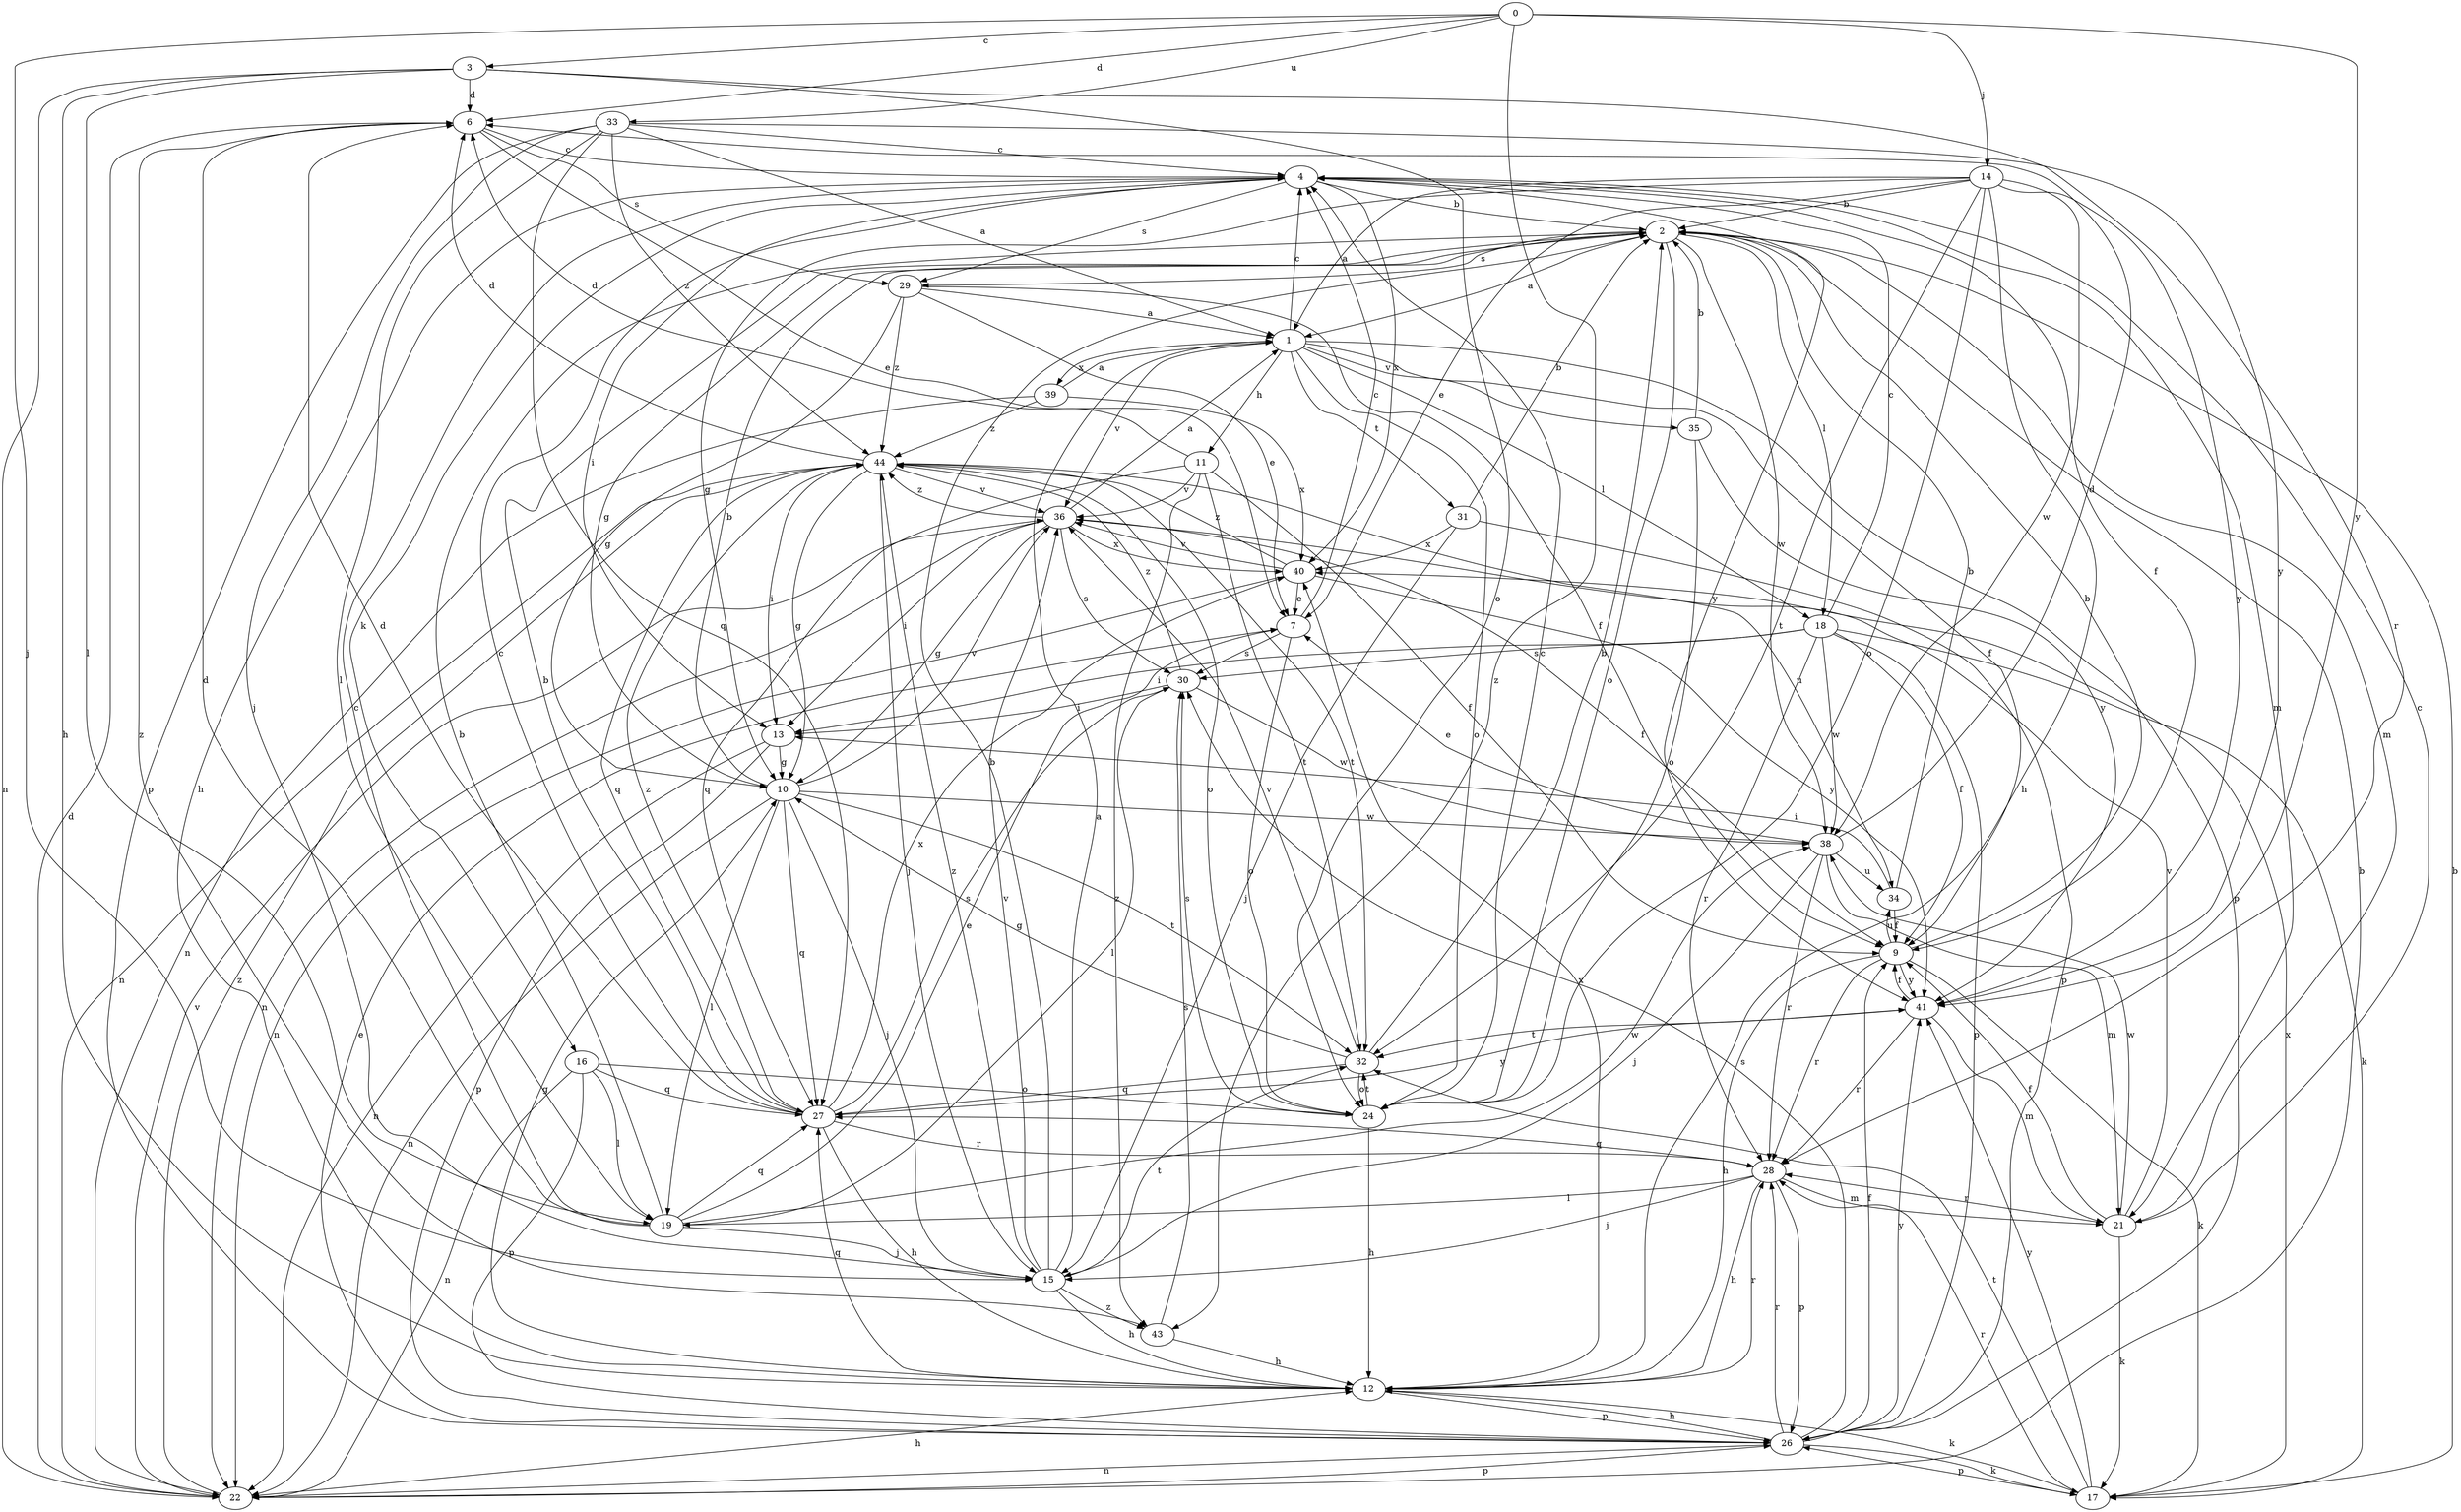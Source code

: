 strict digraph  {
0;
1;
2;
3;
4;
6;
7;
9;
10;
11;
12;
13;
14;
15;
16;
17;
18;
19;
21;
22;
24;
26;
27;
28;
29;
30;
31;
32;
33;
34;
35;
36;
38;
39;
40;
41;
43;
44;
0 -> 3  [label=c];
0 -> 6  [label=d];
0 -> 14  [label=j];
0 -> 15  [label=j];
0 -> 33  [label=u];
0 -> 41  [label=y];
0 -> 43  [label=z];
1 -> 4  [label=c];
1 -> 9  [label=f];
1 -> 11  [label=h];
1 -> 18  [label=l];
1 -> 24  [label=o];
1 -> 26  [label=p];
1 -> 31  [label=t];
1 -> 35  [label=v];
1 -> 36  [label=v];
1 -> 39  [label=x];
2 -> 1  [label=a];
2 -> 10  [label=g];
2 -> 18  [label=l];
2 -> 21  [label=m];
2 -> 24  [label=o];
2 -> 29  [label=s];
2 -> 38  [label=w];
3 -> 6  [label=d];
3 -> 12  [label=h];
3 -> 19  [label=l];
3 -> 22  [label=n];
3 -> 24  [label=o];
3 -> 28  [label=r];
4 -> 2  [label=b];
4 -> 9  [label=f];
4 -> 12  [label=h];
4 -> 13  [label=i];
4 -> 16  [label=k];
4 -> 21  [label=m];
4 -> 29  [label=s];
4 -> 40  [label=x];
4 -> 41  [label=y];
6 -> 4  [label=c];
6 -> 7  [label=e];
6 -> 29  [label=s];
6 -> 43  [label=z];
7 -> 4  [label=c];
7 -> 24  [label=o];
7 -> 30  [label=s];
9 -> 2  [label=b];
9 -> 12  [label=h];
9 -> 17  [label=k];
9 -> 28  [label=r];
9 -> 34  [label=u];
9 -> 41  [label=y];
10 -> 2  [label=b];
10 -> 15  [label=j];
10 -> 19  [label=l];
10 -> 22  [label=n];
10 -> 27  [label=q];
10 -> 32  [label=t];
10 -> 36  [label=v];
10 -> 38  [label=w];
11 -> 6  [label=d];
11 -> 9  [label=f];
11 -> 27  [label=q];
11 -> 32  [label=t];
11 -> 36  [label=v];
11 -> 43  [label=z];
12 -> 10  [label=g];
12 -> 17  [label=k];
12 -> 26  [label=p];
12 -> 27  [label=q];
12 -> 28  [label=r];
12 -> 40  [label=x];
13 -> 10  [label=g];
13 -> 22  [label=n];
13 -> 26  [label=p];
14 -> 1  [label=a];
14 -> 2  [label=b];
14 -> 7  [label=e];
14 -> 10  [label=g];
14 -> 12  [label=h];
14 -> 24  [label=o];
14 -> 32  [label=t];
14 -> 38  [label=w];
14 -> 41  [label=y];
15 -> 1  [label=a];
15 -> 2  [label=b];
15 -> 12  [label=h];
15 -> 32  [label=t];
15 -> 36  [label=v];
15 -> 43  [label=z];
15 -> 44  [label=z];
16 -> 19  [label=l];
16 -> 22  [label=n];
16 -> 24  [label=o];
16 -> 26  [label=p];
16 -> 27  [label=q];
17 -> 2  [label=b];
17 -> 26  [label=p];
17 -> 28  [label=r];
17 -> 32  [label=t];
17 -> 40  [label=x];
17 -> 41  [label=y];
18 -> 4  [label=c];
18 -> 9  [label=f];
18 -> 13  [label=i];
18 -> 17  [label=k];
18 -> 26  [label=p];
18 -> 28  [label=r];
18 -> 30  [label=s];
18 -> 38  [label=w];
19 -> 2  [label=b];
19 -> 4  [label=c];
19 -> 6  [label=d];
19 -> 7  [label=e];
19 -> 15  [label=j];
19 -> 27  [label=q];
19 -> 38  [label=w];
21 -> 4  [label=c];
21 -> 9  [label=f];
21 -> 17  [label=k];
21 -> 28  [label=r];
21 -> 36  [label=v];
21 -> 38  [label=w];
22 -> 2  [label=b];
22 -> 6  [label=d];
22 -> 12  [label=h];
22 -> 26  [label=p];
22 -> 36  [label=v];
22 -> 44  [label=z];
24 -> 4  [label=c];
24 -> 12  [label=h];
24 -> 30  [label=s];
24 -> 32  [label=t];
26 -> 7  [label=e];
26 -> 9  [label=f];
26 -> 12  [label=h];
26 -> 17  [label=k];
26 -> 22  [label=n];
26 -> 28  [label=r];
26 -> 30  [label=s];
26 -> 41  [label=y];
27 -> 2  [label=b];
27 -> 4  [label=c];
27 -> 6  [label=d];
27 -> 12  [label=h];
27 -> 28  [label=r];
27 -> 30  [label=s];
27 -> 40  [label=x];
27 -> 41  [label=y];
27 -> 44  [label=z];
28 -> 12  [label=h];
28 -> 15  [label=j];
28 -> 19  [label=l];
28 -> 21  [label=m];
28 -> 26  [label=p];
28 -> 27  [label=q];
29 -> 1  [label=a];
29 -> 7  [label=e];
29 -> 9  [label=f];
29 -> 10  [label=g];
29 -> 44  [label=z];
30 -> 13  [label=i];
30 -> 19  [label=l];
30 -> 38  [label=w];
30 -> 44  [label=z];
31 -> 2  [label=b];
31 -> 15  [label=j];
31 -> 26  [label=p];
31 -> 40  [label=x];
32 -> 2  [label=b];
32 -> 10  [label=g];
32 -> 24  [label=o];
32 -> 27  [label=q];
32 -> 36  [label=v];
33 -> 1  [label=a];
33 -> 4  [label=c];
33 -> 15  [label=j];
33 -> 19  [label=l];
33 -> 26  [label=p];
33 -> 27  [label=q];
33 -> 41  [label=y];
33 -> 44  [label=z];
34 -> 2  [label=b];
34 -> 9  [label=f];
34 -> 13  [label=i];
35 -> 2  [label=b];
35 -> 24  [label=o];
35 -> 41  [label=y];
36 -> 1  [label=a];
36 -> 9  [label=f];
36 -> 10  [label=g];
36 -> 13  [label=i];
36 -> 22  [label=n];
36 -> 30  [label=s];
36 -> 40  [label=x];
36 -> 44  [label=z];
38 -> 6  [label=d];
38 -> 7  [label=e];
38 -> 15  [label=j];
38 -> 21  [label=m];
38 -> 28  [label=r];
38 -> 34  [label=u];
39 -> 1  [label=a];
39 -> 22  [label=n];
39 -> 40  [label=x];
39 -> 44  [label=z];
40 -> 7  [label=e];
40 -> 22  [label=n];
40 -> 36  [label=v];
40 -> 41  [label=y];
40 -> 44  [label=z];
41 -> 9  [label=f];
41 -> 21  [label=m];
41 -> 28  [label=r];
41 -> 32  [label=t];
43 -> 12  [label=h];
43 -> 30  [label=s];
44 -> 6  [label=d];
44 -> 10  [label=g];
44 -> 13  [label=i];
44 -> 15  [label=j];
44 -> 22  [label=n];
44 -> 24  [label=o];
44 -> 27  [label=q];
44 -> 32  [label=t];
44 -> 34  [label=u];
44 -> 36  [label=v];
}
